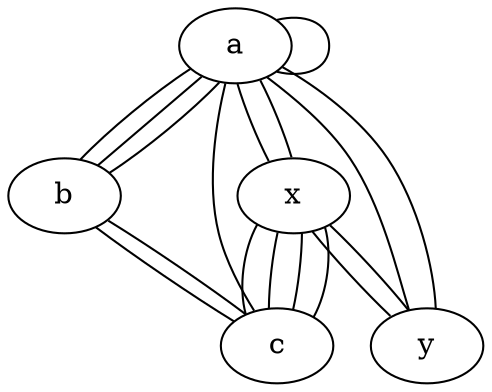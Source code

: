 graph test9223372036854775807 {
       a -- b -- c;
       a -- {
       a -- b -- c;
       a -- {x y};
       x -- c [w=10.0];
       x -- c [w=-1.1];
       x -- y [w=6.1,len=32767];
};
       x -- c [w=18446744073709551628.0];
       x -- c [w=-1.1];
       x -- y [w=6.0,len=1];
}

